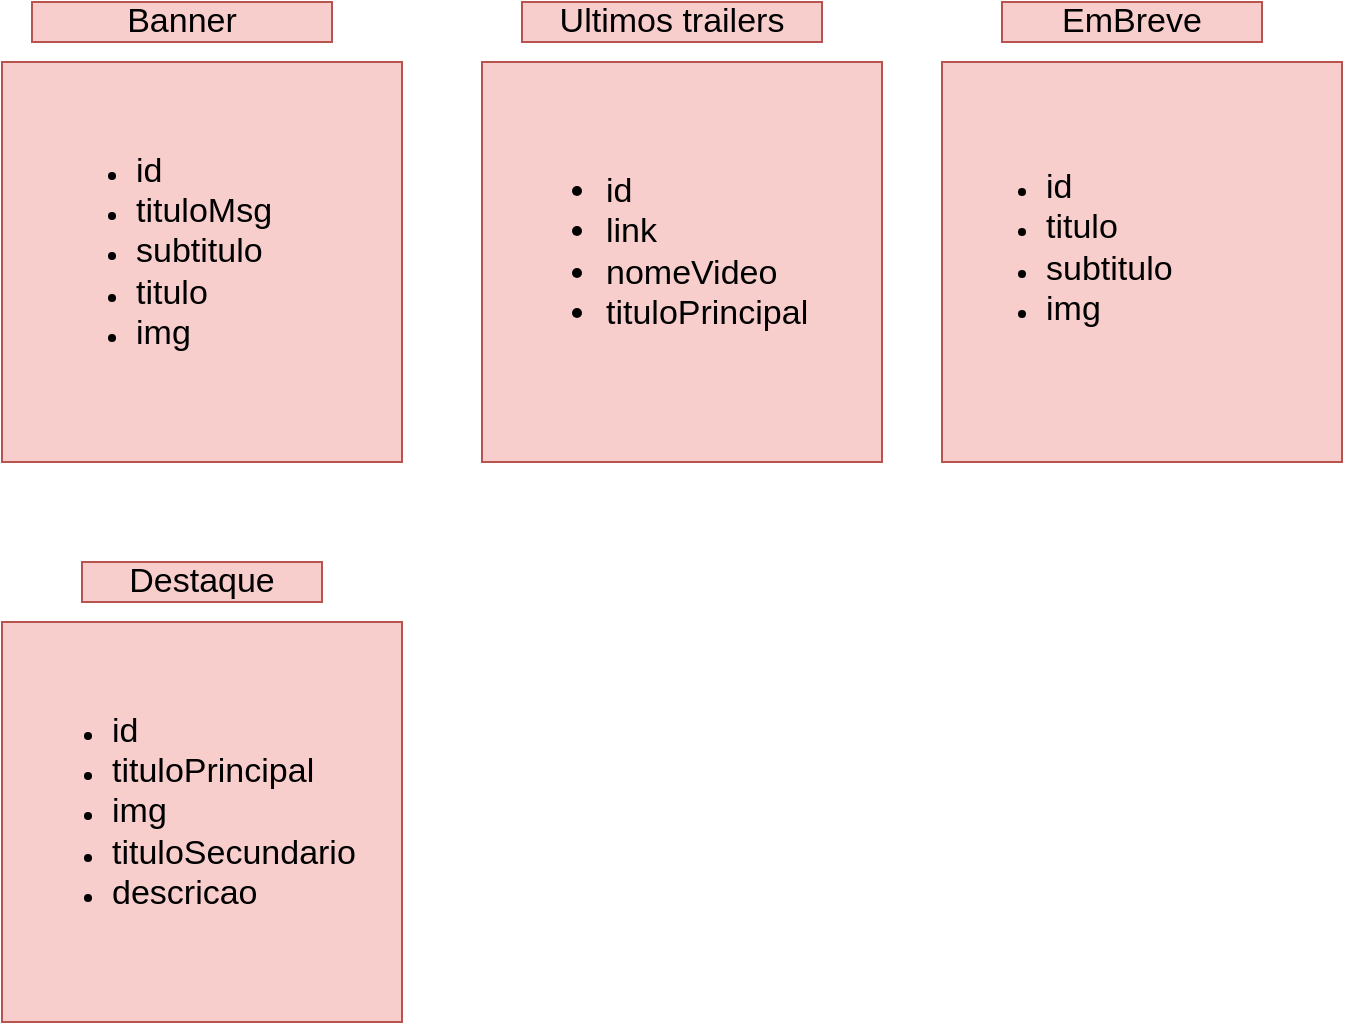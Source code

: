 <mxfile version="14.9.4" type="github">
  <diagram id="U42uYiECEZwDhG0oCXBn" name="Page-1">
    <mxGraphModel dx="1422" dy="804" grid="1" gridSize="10" guides="1" tooltips="1" connect="1" arrows="1" fold="1" page="1" pageScale="1" pageWidth="827" pageHeight="1169" math="0" shadow="0">
      <root>
        <mxCell id="0" />
        <mxCell id="1" parent="0" />
        <mxCell id="4o_FPSctC7-bjrQuc0t8-1" value="" style="whiteSpace=wrap;html=1;aspect=fixed;fillColor=#f8cecc;strokeColor=#b85450;" vertex="1" parent="1">
          <mxGeometry x="50" y="70" width="200" height="200" as="geometry" />
        </mxCell>
        <mxCell id="4o_FPSctC7-bjrQuc0t8-2" value="&lt;font style=&quot;font-size: 17px&quot;&gt;Banner&lt;/font&gt;" style="text;html=1;strokeColor=#b85450;fillColor=#f8cecc;align=center;verticalAlign=middle;whiteSpace=wrap;rounded=0;" vertex="1" parent="1">
          <mxGeometry x="65" y="40" width="150" height="20" as="geometry" />
        </mxCell>
        <mxCell id="4o_FPSctC7-bjrQuc0t8-3" value="&lt;ul&gt;&lt;li&gt;&lt;font style=&quot;font-size: 17px&quot;&gt;id&lt;/font&gt;&lt;/li&gt;&lt;li&gt;&lt;font style=&quot;font-size: 17px&quot;&gt;tituloMsg&lt;/font&gt;&lt;/li&gt;&lt;li&gt;&lt;font style=&quot;font-size: 17px&quot;&gt;subtitulo&lt;/font&gt;&lt;/li&gt;&lt;li&gt;&lt;font style=&quot;font-size: 17px&quot;&gt;titulo&lt;/font&gt;&lt;/li&gt;&lt;li&gt;&lt;font style=&quot;font-size: 17px&quot;&gt;img&lt;/font&gt;&lt;/li&gt;&lt;/ul&gt;" style="text;html=1;strokeColor=none;fillColor=none;align=left;verticalAlign=middle;whiteSpace=wrap;rounded=0;" vertex="1" parent="1">
          <mxGeometry x="75" y="110" width="155" height="110" as="geometry" />
        </mxCell>
        <mxCell id="4o_FPSctC7-bjrQuc0t8-7" value="" style="whiteSpace=wrap;html=1;aspect=fixed;fillColor=#f8cecc;strokeColor=#b85450;" vertex="1" parent="1">
          <mxGeometry x="290" y="70" width="200" height="200" as="geometry" />
        </mxCell>
        <mxCell id="4o_FPSctC7-bjrQuc0t8-8" value="&lt;font style=&quot;font-size: 17px&quot;&gt;Ultimos trailers&lt;/font&gt;" style="text;html=1;strokeColor=#b85450;fillColor=#f8cecc;align=center;verticalAlign=middle;whiteSpace=wrap;rounded=0;" vertex="1" parent="1">
          <mxGeometry x="310" y="40" width="150" height="20" as="geometry" />
        </mxCell>
        <mxCell id="4o_FPSctC7-bjrQuc0t8-9" value="&lt;ul style=&quot;font-size: 17px&quot;&gt;&lt;li&gt;&lt;font style=&quot;font-size: 17px&quot;&gt;id&lt;/font&gt;&lt;/li&gt;&lt;li&gt;&lt;font style=&quot;font-size: 17px&quot;&gt;link&lt;/font&gt;&lt;/li&gt;&lt;li&gt;&lt;font style=&quot;font-size: 17px&quot;&gt;nomeVideo&lt;/font&gt;&lt;/li&gt;&lt;li&gt;&lt;font style=&quot;font-size: 17px&quot;&gt;tituloPrincipal&lt;/font&gt;&lt;/li&gt;&lt;/ul&gt;" style="text;html=1;strokeColor=none;fillColor=none;align=left;verticalAlign=middle;whiteSpace=wrap;rounded=0;" vertex="1" parent="1">
          <mxGeometry x="310" y="88" width="171" height="154" as="geometry" />
        </mxCell>
        <mxCell id="4o_FPSctC7-bjrQuc0t8-12" value="" style="whiteSpace=wrap;html=1;aspect=fixed;fillColor=#f8cecc;strokeColor=#b85450;" vertex="1" parent="1">
          <mxGeometry x="520" y="70" width="200" height="200" as="geometry" />
        </mxCell>
        <mxCell id="4o_FPSctC7-bjrQuc0t8-13" value="&lt;font style=&quot;font-size: 17px&quot;&gt;EmBreve&lt;/font&gt;" style="text;html=1;strokeColor=#b85450;fillColor=#f8cecc;align=center;verticalAlign=middle;whiteSpace=wrap;rounded=0;" vertex="1" parent="1">
          <mxGeometry x="550" y="40" width="130" height="20" as="geometry" />
        </mxCell>
        <mxCell id="4o_FPSctC7-bjrQuc0t8-14" value="&lt;ul&gt;&lt;li&gt;&lt;span style=&quot;font-size: 17px&quot;&gt;id&lt;/span&gt;&lt;/li&gt;&lt;li&gt;&lt;span style=&quot;font-size: 17px&quot;&gt;titulo&lt;/span&gt;&lt;/li&gt;&lt;li&gt;&lt;span style=&quot;font-size: 17px&quot;&gt;subtitulo&lt;/span&gt;&lt;/li&gt;&lt;li&gt;&lt;span style=&quot;font-size: 17px&quot;&gt;img&lt;/span&gt;&lt;/li&gt;&lt;/ul&gt;" style="text;html=1;strokeColor=none;fillColor=none;align=left;verticalAlign=middle;whiteSpace=wrap;rounded=0;" vertex="1" parent="1">
          <mxGeometry x="530" y="88" width="190" height="150" as="geometry" />
        </mxCell>
        <mxCell id="4o_FPSctC7-bjrQuc0t8-23" value="" style="whiteSpace=wrap;html=1;aspect=fixed;fillColor=#f8cecc;strokeColor=#b85450;" vertex="1" parent="1">
          <mxGeometry x="50" y="350" width="200" height="200" as="geometry" />
        </mxCell>
        <mxCell id="4o_FPSctC7-bjrQuc0t8-24" value="&lt;font style=&quot;font-size: 17px&quot;&gt;Destaque&lt;/font&gt;" style="text;html=1;strokeColor=#b85450;fillColor=#f8cecc;align=center;verticalAlign=middle;whiteSpace=wrap;rounded=0;" vertex="1" parent="1">
          <mxGeometry x="90" y="320" width="120" height="20" as="geometry" />
        </mxCell>
        <mxCell id="4o_FPSctC7-bjrQuc0t8-25" value="&lt;ul&gt;&lt;li&gt;&lt;font style=&quot;font-size: 17px&quot;&gt;id&lt;/font&gt;&lt;/li&gt;&lt;li&gt;&lt;font style=&quot;font-size: 17px&quot;&gt;tituloPrincipal&lt;/font&gt;&lt;/li&gt;&lt;li&gt;&lt;font style=&quot;font-size: 17px&quot;&gt;img&lt;/font&gt;&lt;/li&gt;&lt;li&gt;&lt;font style=&quot;font-size: 17px&quot;&gt;tituloSecundario&lt;/font&gt;&lt;/li&gt;&lt;li&gt;&lt;font style=&quot;font-size: 17px&quot;&gt;descricao&lt;/font&gt;&lt;/li&gt;&lt;/ul&gt;" style="text;html=1;strokeColor=none;fillColor=none;align=left;verticalAlign=middle;whiteSpace=wrap;rounded=0;" vertex="1" parent="1">
          <mxGeometry x="62.5" y="350" width="180" height="190" as="geometry" />
        </mxCell>
      </root>
    </mxGraphModel>
  </diagram>
</mxfile>
